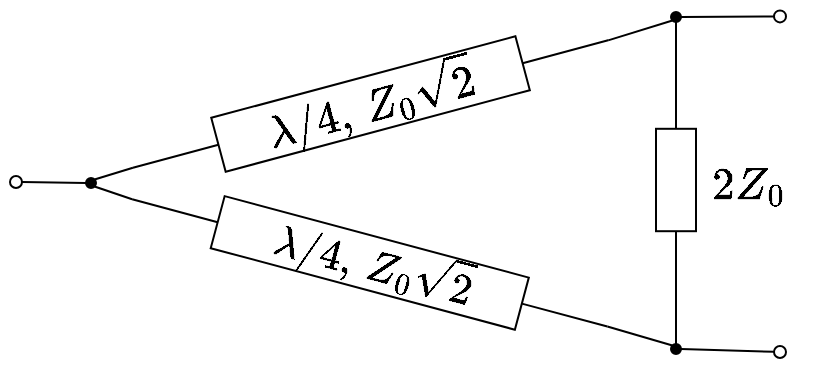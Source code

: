 <mxfile version="24.4.13" type="device">
  <diagram name="Page-1" id="3Z7wS5zxHdCauUMahzbG">
    <mxGraphModel dx="954" dy="765" grid="1" gridSize="1" guides="1" tooltips="1" connect="1" arrows="1" fold="1" page="1" pageScale="1" pageWidth="827" pageHeight="1169" math="1" shadow="0">
      <root>
        <mxCell id="0" />
        <mxCell id="1" parent="0" />
        <mxCell id="p-MWUEOOw7rYjWZ_oE8c-9" style="rounded=0;orthogonalLoop=1;jettySize=auto;html=1;exitX=0;exitY=0.5;exitDx=0;exitDy=0;exitPerimeter=0;entryX=1;entryY=0;entryDx=0;entryDy=0;endArrow=none;endFill=0;" edge="1" parent="1" source="p-MWUEOOw7rYjWZ_oE8c-2" target="p-MWUEOOw7rYjWZ_oE8c-8">
          <mxGeometry relative="1" as="geometry">
            <mxPoint x="220" y="370" as="targetPoint" />
          </mxGeometry>
        </mxCell>
        <mxCell id="p-MWUEOOw7rYjWZ_oE8c-14" style="edgeStyle=none;rounded=0;orthogonalLoop=1;jettySize=auto;html=1;exitX=1;exitY=0.5;exitDx=0;exitDy=0;exitPerimeter=0;entryX=0;entryY=1;entryDx=0;entryDy=0;endArrow=none;endFill=0;" edge="1" parent="1" source="p-MWUEOOw7rYjWZ_oE8c-2" target="p-MWUEOOw7rYjWZ_oE8c-13">
          <mxGeometry relative="1" as="geometry" />
        </mxCell>
        <mxCell id="p-MWUEOOw7rYjWZ_oE8c-2" value="" style="pointerEvents=1;verticalLabelPosition=bottom;shadow=0;dashed=0;align=center;html=1;verticalAlign=top;shape=mxgraph.electrical.resistors.resistor_1;rotation=-15;" vertex="1" parent="1">
          <mxGeometry x="250.27" y="317.05" width="246" height="27.91" as="geometry" />
        </mxCell>
        <mxCell id="p-MWUEOOw7rYjWZ_oE8c-11" style="edgeStyle=none;rounded=0;orthogonalLoop=1;jettySize=auto;html=1;exitX=0;exitY=0.5;exitDx=0;exitDy=0;exitPerimeter=0;entryX=1;entryY=1;entryDx=0;entryDy=0;endArrow=none;endFill=0;" edge="1" parent="1" source="p-MWUEOOw7rYjWZ_oE8c-3" target="p-MWUEOOw7rYjWZ_oE8c-8">
          <mxGeometry relative="1" as="geometry" />
        </mxCell>
        <mxCell id="p-MWUEOOw7rYjWZ_oE8c-15" style="edgeStyle=none;rounded=0;orthogonalLoop=1;jettySize=auto;html=1;exitX=1;exitY=0.5;exitDx=0;exitDy=0;exitPerimeter=0;entryX=0;entryY=0;entryDx=0;entryDy=0;endArrow=none;endFill=0;" edge="1" parent="1" source="p-MWUEOOw7rYjWZ_oE8c-3" target="p-MWUEOOw7rYjWZ_oE8c-12">
          <mxGeometry relative="1" as="geometry" />
        </mxCell>
        <mxCell id="p-MWUEOOw7rYjWZ_oE8c-3" value="" style="pointerEvents=1;verticalLabelPosition=bottom;shadow=0;dashed=0;align=center;html=1;verticalAlign=top;shape=mxgraph.electrical.resistors.resistor_1;rotation=15;" vertex="1" parent="1">
          <mxGeometry x="249.88" y="396.98" width="246" height="26.95" as="geometry" />
        </mxCell>
        <mxCell id="p-MWUEOOw7rYjWZ_oE8c-16" style="edgeStyle=none;rounded=0;orthogonalLoop=1;jettySize=auto;html=1;exitX=1;exitY=0.5;exitDx=0;exitDy=0;exitPerimeter=0;entryX=0.5;entryY=0;entryDx=0;entryDy=0;endArrow=none;endFill=0;" edge="1" parent="1" source="p-MWUEOOw7rYjWZ_oE8c-4" target="p-MWUEOOw7rYjWZ_oE8c-12">
          <mxGeometry relative="1" as="geometry" />
        </mxCell>
        <mxCell id="p-MWUEOOw7rYjWZ_oE8c-17" style="edgeStyle=none;rounded=0;orthogonalLoop=1;jettySize=auto;html=1;exitX=0;exitY=0.5;exitDx=0;exitDy=0;exitPerimeter=0;entryX=0.5;entryY=1;entryDx=0;entryDy=0;endArrow=none;endFill=0;" edge="1" parent="1" source="p-MWUEOOw7rYjWZ_oE8c-4" target="p-MWUEOOw7rYjWZ_oE8c-13">
          <mxGeometry relative="1" as="geometry" />
        </mxCell>
        <mxCell id="p-MWUEOOw7rYjWZ_oE8c-4" value="" style="pointerEvents=1;verticalLabelPosition=bottom;shadow=0;dashed=0;align=center;html=1;verticalAlign=top;shape=mxgraph.electrical.resistors.resistor_1;direction=south;" vertex="1" parent="1">
          <mxGeometry x="516" y="329" width="20" height="80" as="geometry" />
        </mxCell>
        <mxCell id="p-MWUEOOw7rYjWZ_oE8c-5" value="$$\lambda/4,\,Z_0\sqrt{2}$$" style="text;strokeColor=none;align=center;fillColor=none;html=1;verticalAlign=middle;whiteSpace=wrap;rounded=0;fontFamily=Times New Roman;fontSize=22;rotation=-15;" vertex="1" parent="1">
          <mxGeometry x="282.88" y="316" width="180" height="30" as="geometry" />
        </mxCell>
        <mxCell id="p-MWUEOOw7rYjWZ_oE8c-6" value="$$\lambda/4,\,Z_0\sqrt{2}$$" style="text;strokeColor=none;align=center;fillColor=none;html=1;verticalAlign=middle;whiteSpace=wrap;rounded=0;fontFamily=Times New Roman;fontSize=21;rotation=15;" vertex="1" parent="1">
          <mxGeometry x="285" y="396" width="180" height="30" as="geometry" />
        </mxCell>
        <mxCell id="p-MWUEOOw7rYjWZ_oE8c-7" value="$$2Z_0$$" style="text;strokeColor=none;align=center;fillColor=none;html=1;verticalAlign=middle;whiteSpace=wrap;rounded=0;fontFamily=Times New Roman;fontSize=22;" vertex="1" parent="1">
          <mxGeometry x="547" y="356" width="30" height="30" as="geometry" />
        </mxCell>
        <mxCell id="p-MWUEOOw7rYjWZ_oE8c-20" style="edgeStyle=none;rounded=0;orthogonalLoop=1;jettySize=auto;html=1;exitX=0;exitY=0.5;exitDx=0;exitDy=0;endArrow=oval;endFill=0;" edge="1" parent="1" source="p-MWUEOOw7rYjWZ_oE8c-8">
          <mxGeometry relative="1" as="geometry">
            <mxPoint x="196" y="370" as="targetPoint" />
          </mxGeometry>
        </mxCell>
        <mxCell id="p-MWUEOOw7rYjWZ_oE8c-8" value="" style="ellipse;whiteSpace=wrap;html=1;aspect=fixed;fillColor=#000000;" vertex="1" parent="1">
          <mxGeometry x="231" y="368" width="5" height="5" as="geometry" />
        </mxCell>
        <mxCell id="p-MWUEOOw7rYjWZ_oE8c-19" style="edgeStyle=none;rounded=0;orthogonalLoop=1;jettySize=auto;html=1;exitX=1;exitY=0.5;exitDx=0;exitDy=0;endArrow=oval;endFill=0;" edge="1" parent="1" source="p-MWUEOOw7rYjWZ_oE8c-12">
          <mxGeometry relative="1" as="geometry">
            <mxPoint x="578" y="455" as="targetPoint" />
          </mxGeometry>
        </mxCell>
        <mxCell id="p-MWUEOOw7rYjWZ_oE8c-12" value="" style="ellipse;whiteSpace=wrap;html=1;aspect=fixed;fillColor=#000000;" vertex="1" parent="1">
          <mxGeometry x="523.5" y="451" width="5" height="5" as="geometry" />
        </mxCell>
        <mxCell id="p-MWUEOOw7rYjWZ_oE8c-18" style="edgeStyle=none;rounded=0;orthogonalLoop=1;jettySize=auto;html=1;exitX=1;exitY=0.5;exitDx=0;exitDy=0;endArrow=oval;endFill=0;" edge="1" parent="1" source="p-MWUEOOw7rYjWZ_oE8c-13">
          <mxGeometry relative="1" as="geometry">
            <mxPoint x="578" y="287.2" as="targetPoint" />
          </mxGeometry>
        </mxCell>
        <mxCell id="p-MWUEOOw7rYjWZ_oE8c-13" value="" style="ellipse;whiteSpace=wrap;html=1;aspect=fixed;fillColor=#000000;" vertex="1" parent="1">
          <mxGeometry x="523.5" y="285" width="5" height="5" as="geometry" />
        </mxCell>
      </root>
    </mxGraphModel>
  </diagram>
</mxfile>
